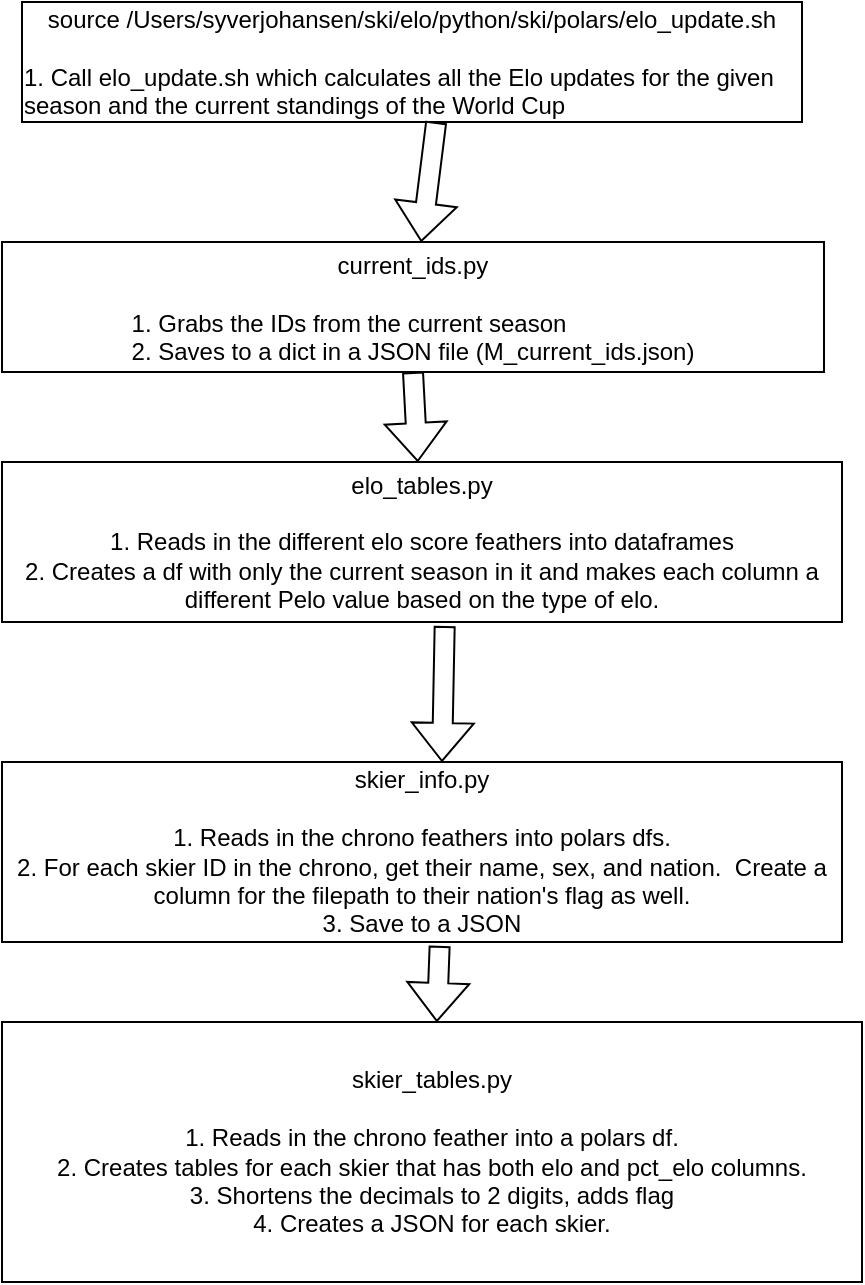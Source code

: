 <mxfile version="26.0.4">
  <diagram id="C5RBs43oDa-KdzZeNtuy" name="Page-1">
    <mxGraphModel dx="541" dy="649" grid="1" gridSize="10" guides="1" tooltips="1" connect="1" arrows="1" fold="1" page="1" pageScale="1" pageWidth="827" pageHeight="1169" math="0" shadow="0">
      <root>
        <mxCell id="WIyWlLk6GJQsqaUBKTNV-0" />
        <mxCell id="WIyWlLk6GJQsqaUBKTNV-1" parent="WIyWlLk6GJQsqaUBKTNV-0" />
        <mxCell id="RJlls2cIcLqzpiomJGAU-0" value="&lt;div&gt;source /Users/syverjohansen/ski/elo/python/ski/polars/elo_update.sh&lt;/div&gt;&lt;div&gt;&lt;br&gt;&lt;/div&gt;&lt;div style=&quot;text-align: left;&quot;&gt;1. Call elo_update.sh which calculates all the Elo updates for the given season and the current standings of the World Cup&lt;/div&gt;" style="rounded=0;whiteSpace=wrap;html=1;" vertex="1" parent="WIyWlLk6GJQsqaUBKTNV-1">
          <mxGeometry x="70" y="120" width="390" height="60" as="geometry" />
        </mxCell>
        <mxCell id="RJlls2cIcLqzpiomJGAU-1" value="" style="shape=flexArrow;endArrow=classic;html=1;rounded=0;exitX=0.531;exitY=1;exitDx=0;exitDy=0;exitPerimeter=0;" edge="1" parent="WIyWlLk6GJQsqaUBKTNV-1" source="RJlls2cIcLqzpiomJGAU-0" target="RJlls2cIcLqzpiomJGAU-2">
          <mxGeometry width="50" height="50" relative="1" as="geometry">
            <mxPoint x="310" y="360" as="sourcePoint" />
            <mxPoint x="277" y="270" as="targetPoint" />
          </mxGeometry>
        </mxCell>
        <mxCell id="RJlls2cIcLqzpiomJGAU-2" value="current_ids.py&lt;div&gt;&lt;br&gt;&lt;/div&gt;&lt;div style=&quot;text-align: left;&quot;&gt;1. Grabs the IDs from the current season&lt;/div&gt;&lt;div style=&quot;text-align: left;&quot;&gt;2. Saves to a dict in a JSON file (M_current_ids.json)&lt;/div&gt;" style="rounded=0;whiteSpace=wrap;html=1;" vertex="1" parent="WIyWlLk6GJQsqaUBKTNV-1">
          <mxGeometry x="60" y="240" width="411" height="65" as="geometry" />
        </mxCell>
        <mxCell id="RJlls2cIcLqzpiomJGAU-3" value="" style="shape=flexArrow;endArrow=classic;html=1;rounded=0;exitX=0.5;exitY=1;exitDx=0;exitDy=0;" edge="1" parent="WIyWlLk6GJQsqaUBKTNV-1" source="RJlls2cIcLqzpiomJGAU-2" target="RJlls2cIcLqzpiomJGAU-4">
          <mxGeometry width="50" height="50" relative="1" as="geometry">
            <mxPoint x="310" y="360" as="sourcePoint" />
            <mxPoint x="266" y="380" as="targetPoint" />
          </mxGeometry>
        </mxCell>
        <mxCell id="RJlls2cIcLqzpiomJGAU-4" value="elo_tables.py&lt;div&gt;&lt;br&gt;&lt;/div&gt;&lt;div&gt;1. Reads in the different elo score feathers into dataframes&lt;/div&gt;&lt;div&gt;2. Creates a df with only the current season in it and makes each column a different Pelo value based on the type of elo.&lt;/div&gt;" style="rounded=0;whiteSpace=wrap;html=1;" vertex="1" parent="WIyWlLk6GJQsqaUBKTNV-1">
          <mxGeometry x="60" y="350" width="420" height="80" as="geometry" />
        </mxCell>
        <mxCell id="RJlls2cIcLqzpiomJGAU-5" value="" style="shape=flexArrow;endArrow=classic;html=1;rounded=0;exitX=0.527;exitY=1.025;exitDx=0;exitDy=0;exitPerimeter=0;" edge="1" parent="WIyWlLk6GJQsqaUBKTNV-1" source="RJlls2cIcLqzpiomJGAU-4">
          <mxGeometry width="50" height="50" relative="1" as="geometry">
            <mxPoint x="200" y="360" as="sourcePoint" />
            <mxPoint x="280" y="500" as="targetPoint" />
          </mxGeometry>
        </mxCell>
        <mxCell id="RJlls2cIcLqzpiomJGAU-7" value="skier_info.py&lt;div&gt;&lt;br&gt;&lt;/div&gt;&lt;div&gt;1. Reads in the chrono feathers into polars dfs.&lt;/div&gt;&lt;div&gt;2. For each skier ID in the chrono, get their name, sex, and nation.&amp;nbsp; Create a column for the filepath to their nation&#39;s flag as well.&lt;/div&gt;&lt;div&gt;3. Save to a JSON&lt;/div&gt;" style="rounded=0;whiteSpace=wrap;html=1;" vertex="1" parent="WIyWlLk6GJQsqaUBKTNV-1">
          <mxGeometry x="60" y="500" width="420" height="90" as="geometry" />
        </mxCell>
        <mxCell id="RJlls2cIcLqzpiomJGAU-8" value="" style="shape=flexArrow;endArrow=classic;html=1;rounded=0;exitX=0.521;exitY=1.022;exitDx=0;exitDy=0;exitPerimeter=0;" edge="1" parent="WIyWlLk6GJQsqaUBKTNV-1" source="RJlls2cIcLqzpiomJGAU-7" target="RJlls2cIcLqzpiomJGAU-9">
          <mxGeometry width="50" height="50" relative="1" as="geometry">
            <mxPoint x="360" y="630" as="sourcePoint" />
            <mxPoint x="279" y="660" as="targetPoint" />
          </mxGeometry>
        </mxCell>
        <mxCell id="RJlls2cIcLqzpiomJGAU-9" value="skier_tables.py&lt;div&gt;&lt;br&gt;&lt;/div&gt;&lt;div&gt;1. Reads in the chrono feather into a polars df.&lt;/div&gt;&lt;div&gt;2. Creates tables for each skier that has both elo and pct_elo columns.&lt;/div&gt;&lt;div&gt;3. Shortens the decimals to 2 digits, adds flag&lt;/div&gt;&lt;div&gt;4. Creates a JSON for each skier.&lt;/div&gt;" style="rounded=0;whiteSpace=wrap;html=1;" vertex="1" parent="WIyWlLk6GJQsqaUBKTNV-1">
          <mxGeometry x="60" y="630" width="430" height="130" as="geometry" />
        </mxCell>
      </root>
    </mxGraphModel>
  </diagram>
</mxfile>
